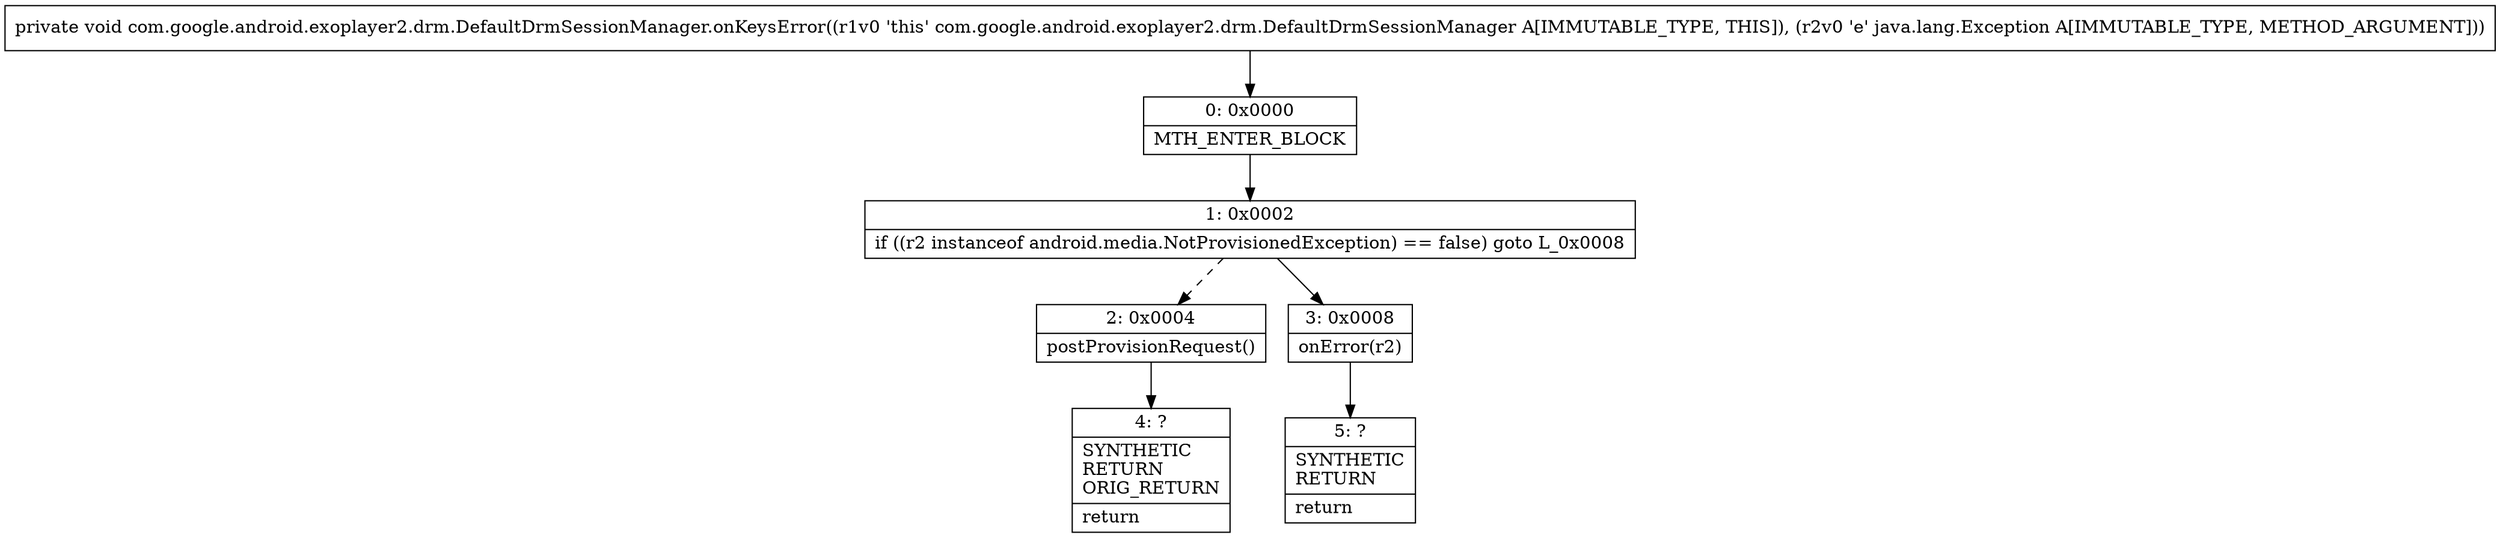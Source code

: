 digraph "CFG forcom.google.android.exoplayer2.drm.DefaultDrmSessionManager.onKeysError(Ljava\/lang\/Exception;)V" {
Node_0 [shape=record,label="{0\:\ 0x0000|MTH_ENTER_BLOCK\l}"];
Node_1 [shape=record,label="{1\:\ 0x0002|if ((r2 instanceof android.media.NotProvisionedException) == false) goto L_0x0008\l}"];
Node_2 [shape=record,label="{2\:\ 0x0004|postProvisionRequest()\l}"];
Node_3 [shape=record,label="{3\:\ 0x0008|onError(r2)\l}"];
Node_4 [shape=record,label="{4\:\ ?|SYNTHETIC\lRETURN\lORIG_RETURN\l|return\l}"];
Node_5 [shape=record,label="{5\:\ ?|SYNTHETIC\lRETURN\l|return\l}"];
MethodNode[shape=record,label="{private void com.google.android.exoplayer2.drm.DefaultDrmSessionManager.onKeysError((r1v0 'this' com.google.android.exoplayer2.drm.DefaultDrmSessionManager A[IMMUTABLE_TYPE, THIS]), (r2v0 'e' java.lang.Exception A[IMMUTABLE_TYPE, METHOD_ARGUMENT])) }"];
MethodNode -> Node_0;
Node_0 -> Node_1;
Node_1 -> Node_2[style=dashed];
Node_1 -> Node_3;
Node_2 -> Node_4;
Node_3 -> Node_5;
}

